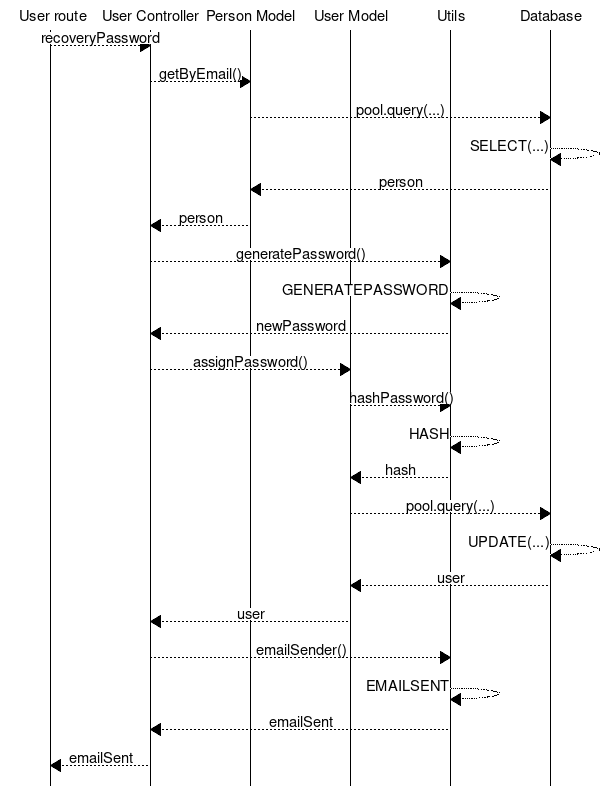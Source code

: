 msc {
  userRoute [label=" User route"],
  userController [label="User Controller"],
  personModel [ label ="Person Model"],
  userModel[label="User Model"],
  util [ label = "Utils"],
  database [label="Database"];

  userRoute >> userController [label="recoveryPassword"];
  userController >> personModel [ label = "getByEmail()"];
  personModel >> database [ label = "pool.query(...)"];
  database >> database [ label = "SELECT(...)"];
  database >> personModel [ label = "person"];
  personModel >> userController [label = "person"];
  userController>> util [label = "generatePassword()"];
  util >> util [ label = "GENERATEPASSWORD"];
  util >> userController [ label = "newPassword"];
  userController >> userModel [ label = "assignPassword()"];
  userModel >> util [label = "hashPassword()"];
  util >> util [ label = "HASH"];
  util >> userModel [ label = "hash"];
  userModel>> database [label = "pool.query(...)"];
  database >> database [ label = "UPDATE(...)"];
  database >> userModel [ label = "user"];
  userModel >> userController [ label = "user"];
  userController >> util [ label = "emailSender()"];
  util >> util [label = "EMAILSENT"];
  util >> userController [label = "emailSent"];
  userController >> userRoute [label = "emailSent"];
}